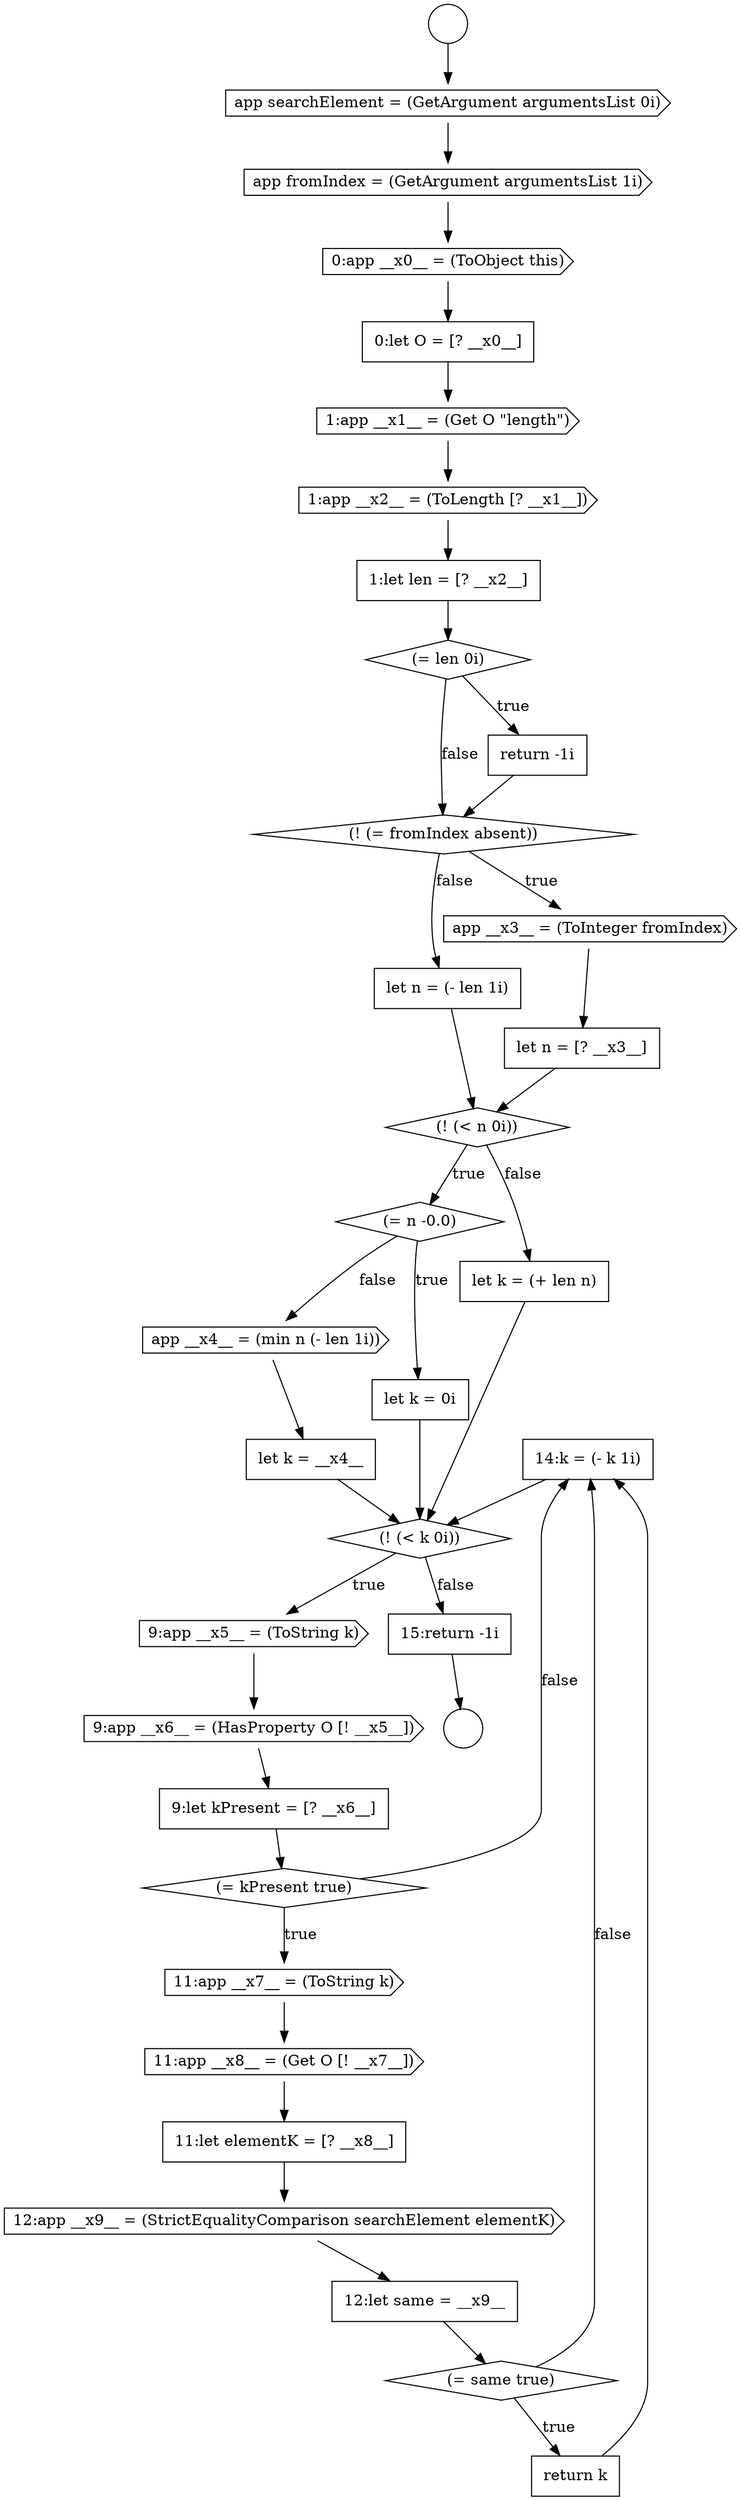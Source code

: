 digraph {
  node14139 [shape=none, margin=0, label=<<font color="black">
    <table border="0" cellborder="1" cellspacing="0" cellpadding="10">
      <tr><td align="left">14:k = (- k 1i)</td></tr>
    </table>
  </font>> color="black" fillcolor="white" style=filled]
  node14117 [shape=diamond, label=<<font color="black">(! (= fromIndex absent))</font>> color="black" fillcolor="white" style=filled]
  node14124 [shape=cds, label=<<font color="black">app __x4__ = (min n (- len 1i))</font>> color="black" fillcolor="white" style=filled]
  node14136 [shape=none, margin=0, label=<<font color="black">
    <table border="0" cellborder="1" cellspacing="0" cellpadding="10">
      <tr><td align="left">12:let same = __x9__</td></tr>
    </table>
  </font>> color="black" fillcolor="white" style=filled]
  node14109 [shape=cds, label=<<font color="black">app fromIndex = (GetArgument argumentsList 1i)</font>> color="black" fillcolor="white" style=filled]
  node14132 [shape=cds, label=<<font color="black">11:app __x7__ = (ToString k)</font>> color="black" fillcolor="white" style=filled]
  node14135 [shape=cds, label=<<font color="black">12:app __x9__ = (StrictEqualityComparison searchElement elementK)</font>> color="black" fillcolor="white" style=filled]
  node14107 [shape=circle label=" " color="black" fillcolor="white" style=filled]
  node14134 [shape=none, margin=0, label=<<font color="black">
    <table border="0" cellborder="1" cellspacing="0" cellpadding="10">
      <tr><td align="left">11:let elementK = [? __x8__]</td></tr>
    </table>
  </font>> color="black" fillcolor="white" style=filled]
  node14119 [shape=none, margin=0, label=<<font color="black">
    <table border="0" cellborder="1" cellspacing="0" cellpadding="10">
      <tr><td align="left">let n = [? __x3__]</td></tr>
    </table>
  </font>> color="black" fillcolor="white" style=filled]
  node14115 [shape=diamond, label=<<font color="black">(= len 0i)</font>> color="black" fillcolor="white" style=filled]
  node14111 [shape=none, margin=0, label=<<font color="black">
    <table border="0" cellborder="1" cellspacing="0" cellpadding="10">
      <tr><td align="left">0:let O = [? __x0__]</td></tr>
    </table>
  </font>> color="black" fillcolor="white" style=filled]
  node14130 [shape=none, margin=0, label=<<font color="black">
    <table border="0" cellborder="1" cellspacing="0" cellpadding="10">
      <tr><td align="left">9:let kPresent = [? __x6__]</td></tr>
    </table>
  </font>> color="black" fillcolor="white" style=filled]
  node14113 [shape=cds, label=<<font color="black">1:app __x2__ = (ToLength [? __x1__])</font>> color="black" fillcolor="white" style=filled]
  node14128 [shape=cds, label=<<font color="black">9:app __x5__ = (ToString k)</font>> color="black" fillcolor="white" style=filled]
  node14121 [shape=diamond, label=<<font color="black">(! (&lt; n 0i))</font>> color="black" fillcolor="white" style=filled]
  node14120 [shape=none, margin=0, label=<<font color="black">
    <table border="0" cellborder="1" cellspacing="0" cellpadding="10">
      <tr><td align="left">let n = (- len 1i)</td></tr>
    </table>
  </font>> color="black" fillcolor="white" style=filled]
  node14110 [shape=cds, label=<<font color="black">0:app __x0__ = (ToObject this)</font>> color="black" fillcolor="white" style=filled]
  node14131 [shape=diamond, label=<<font color="black">(= kPresent true)</font>> color="black" fillcolor="white" style=filled]
  node14125 [shape=none, margin=0, label=<<font color="black">
    <table border="0" cellborder="1" cellspacing="0" cellpadding="10">
      <tr><td align="left">let k = __x4__</td></tr>
    </table>
  </font>> color="black" fillcolor="white" style=filled]
  node14116 [shape=none, margin=0, label=<<font color="black">
    <table border="0" cellborder="1" cellspacing="0" cellpadding="10">
      <tr><td align="left">return -1i</td></tr>
    </table>
  </font>> color="black" fillcolor="white" style=filled]
  node14122 [shape=diamond, label=<<font color="black">(= n -0.0)</font>> color="black" fillcolor="white" style=filled]
  node14137 [shape=diamond, label=<<font color="black">(= same true)</font>> color="black" fillcolor="white" style=filled]
  node14126 [shape=none, margin=0, label=<<font color="black">
    <table border="0" cellborder="1" cellspacing="0" cellpadding="10">
      <tr><td align="left">let k = (+ len n)</td></tr>
    </table>
  </font>> color="black" fillcolor="white" style=filled]
  node14106 [shape=circle label=" " color="black" fillcolor="white" style=filled]
  node14123 [shape=none, margin=0, label=<<font color="black">
    <table border="0" cellborder="1" cellspacing="0" cellpadding="10">
      <tr><td align="left">let k = 0i</td></tr>
    </table>
  </font>> color="black" fillcolor="white" style=filled]
  node14118 [shape=cds, label=<<font color="black">app __x3__ = (ToInteger fromIndex)</font>> color="black" fillcolor="white" style=filled]
  node14108 [shape=cds, label=<<font color="black">app searchElement = (GetArgument argumentsList 0i)</font>> color="black" fillcolor="white" style=filled]
  node14133 [shape=cds, label=<<font color="black">11:app __x8__ = (Get O [! __x7__])</font>> color="black" fillcolor="white" style=filled]
  node14138 [shape=none, margin=0, label=<<font color="black">
    <table border="0" cellborder="1" cellspacing="0" cellpadding="10">
      <tr><td align="left">return k</td></tr>
    </table>
  </font>> color="black" fillcolor="white" style=filled]
  node14140 [shape=none, margin=0, label=<<font color="black">
    <table border="0" cellborder="1" cellspacing="0" cellpadding="10">
      <tr><td align="left">15:return -1i</td></tr>
    </table>
  </font>> color="black" fillcolor="white" style=filled]
  node14127 [shape=diamond, label=<<font color="black">(! (&lt; k 0i))</font>> color="black" fillcolor="white" style=filled]
  node14114 [shape=none, margin=0, label=<<font color="black">
    <table border="0" cellborder="1" cellspacing="0" cellpadding="10">
      <tr><td align="left">1:let len = [? __x2__]</td></tr>
    </table>
  </font>> color="black" fillcolor="white" style=filled]
  node14112 [shape=cds, label=<<font color="black">1:app __x1__ = (Get O &quot;length&quot;)</font>> color="black" fillcolor="white" style=filled]
  node14129 [shape=cds, label=<<font color="black">9:app __x6__ = (HasProperty O [! __x5__])</font>> color="black" fillcolor="white" style=filled]
  node14113 -> node14114 [ color="black"]
  node14131 -> node14132 [label=<<font color="black">true</font>> color="black"]
  node14131 -> node14139 [label=<<font color="black">false</font>> color="black"]
  node14133 -> node14134 [ color="black"]
  node14135 -> node14136 [ color="black"]
  node14132 -> node14133 [ color="black"]
  node14108 -> node14109 [ color="black"]
  node14138 -> node14139 [ color="black"]
  node14121 -> node14122 [label=<<font color="black">true</font>> color="black"]
  node14121 -> node14126 [label=<<font color="black">false</font>> color="black"]
  node14124 -> node14125 [ color="black"]
  node14136 -> node14137 [ color="black"]
  node14114 -> node14115 [ color="black"]
  node14119 -> node14121 [ color="black"]
  node14129 -> node14130 [ color="black"]
  node14115 -> node14116 [label=<<font color="black">true</font>> color="black"]
  node14115 -> node14117 [label=<<font color="black">false</font>> color="black"]
  node14122 -> node14123 [label=<<font color="black">true</font>> color="black"]
  node14122 -> node14124 [label=<<font color="black">false</font>> color="black"]
  node14109 -> node14110 [ color="black"]
  node14137 -> node14138 [label=<<font color="black">true</font>> color="black"]
  node14137 -> node14139 [label=<<font color="black">false</font>> color="black"]
  node14126 -> node14127 [ color="black"]
  node14127 -> node14128 [label=<<font color="black">true</font>> color="black"]
  node14127 -> node14140 [label=<<font color="black">false</font>> color="black"]
  node14139 -> node14127 [ color="black"]
  node14118 -> node14119 [ color="black"]
  node14140 -> node14107 [ color="black"]
  node14120 -> node14121 [ color="black"]
  node14106 -> node14108 [ color="black"]
  node14116 -> node14117 [ color="black"]
  node14125 -> node14127 [ color="black"]
  node14110 -> node14111 [ color="black"]
  node14134 -> node14135 [ color="black"]
  node14112 -> node14113 [ color="black"]
  node14130 -> node14131 [ color="black"]
  node14117 -> node14118 [label=<<font color="black">true</font>> color="black"]
  node14117 -> node14120 [label=<<font color="black">false</font>> color="black"]
  node14123 -> node14127 [ color="black"]
  node14128 -> node14129 [ color="black"]
  node14111 -> node14112 [ color="black"]
}
